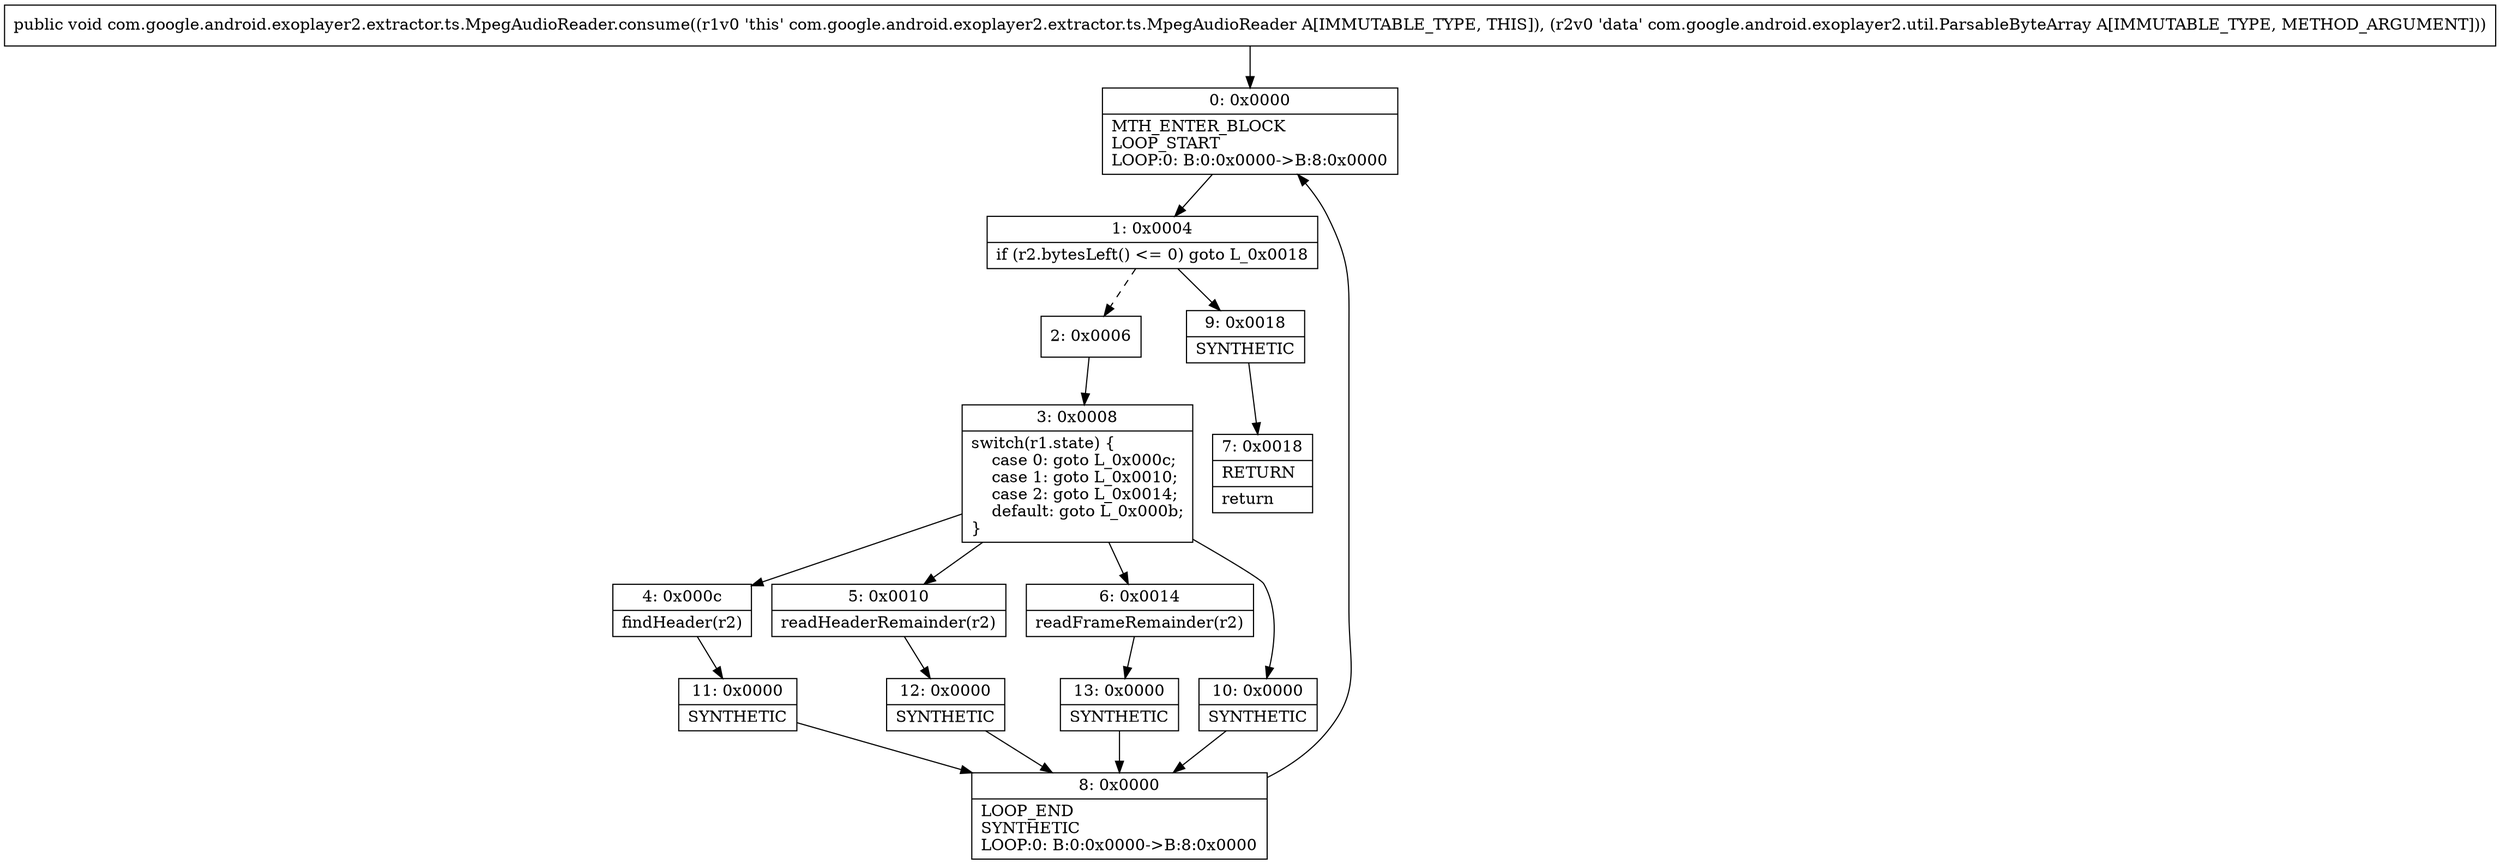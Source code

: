 digraph "CFG forcom.google.android.exoplayer2.extractor.ts.MpegAudioReader.consume(Lcom\/google\/android\/exoplayer2\/util\/ParsableByteArray;)V" {
Node_0 [shape=record,label="{0\:\ 0x0000|MTH_ENTER_BLOCK\lLOOP_START\lLOOP:0: B:0:0x0000\-\>B:8:0x0000\l}"];
Node_1 [shape=record,label="{1\:\ 0x0004|if (r2.bytesLeft() \<= 0) goto L_0x0018\l}"];
Node_2 [shape=record,label="{2\:\ 0x0006}"];
Node_3 [shape=record,label="{3\:\ 0x0008|switch(r1.state) \{\l    case 0: goto L_0x000c;\l    case 1: goto L_0x0010;\l    case 2: goto L_0x0014;\l    default: goto L_0x000b;\l\}\l}"];
Node_4 [shape=record,label="{4\:\ 0x000c|findHeader(r2)\l}"];
Node_5 [shape=record,label="{5\:\ 0x0010|readHeaderRemainder(r2)\l}"];
Node_6 [shape=record,label="{6\:\ 0x0014|readFrameRemainder(r2)\l}"];
Node_7 [shape=record,label="{7\:\ 0x0018|RETURN\l|return\l}"];
Node_8 [shape=record,label="{8\:\ 0x0000|LOOP_END\lSYNTHETIC\lLOOP:0: B:0:0x0000\-\>B:8:0x0000\l}"];
Node_9 [shape=record,label="{9\:\ 0x0018|SYNTHETIC\l}"];
Node_10 [shape=record,label="{10\:\ 0x0000|SYNTHETIC\l}"];
Node_11 [shape=record,label="{11\:\ 0x0000|SYNTHETIC\l}"];
Node_12 [shape=record,label="{12\:\ 0x0000|SYNTHETIC\l}"];
Node_13 [shape=record,label="{13\:\ 0x0000|SYNTHETIC\l}"];
MethodNode[shape=record,label="{public void com.google.android.exoplayer2.extractor.ts.MpegAudioReader.consume((r1v0 'this' com.google.android.exoplayer2.extractor.ts.MpegAudioReader A[IMMUTABLE_TYPE, THIS]), (r2v0 'data' com.google.android.exoplayer2.util.ParsableByteArray A[IMMUTABLE_TYPE, METHOD_ARGUMENT])) }"];
MethodNode -> Node_0;
Node_0 -> Node_1;
Node_1 -> Node_2[style=dashed];
Node_1 -> Node_9;
Node_2 -> Node_3;
Node_3 -> Node_4;
Node_3 -> Node_5;
Node_3 -> Node_6;
Node_3 -> Node_10;
Node_4 -> Node_11;
Node_5 -> Node_12;
Node_6 -> Node_13;
Node_8 -> Node_0;
Node_9 -> Node_7;
Node_10 -> Node_8;
Node_11 -> Node_8;
Node_12 -> Node_8;
Node_13 -> Node_8;
}

